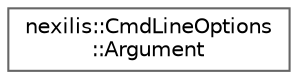 digraph "Graphical Class Hierarchy"
{
 // LATEX_PDF_SIZE
  bgcolor="transparent";
  edge [fontname=Helvetica,fontsize=10,labelfontname=Helvetica,labelfontsize=10];
  node [fontname=Helvetica,fontsize=10,shape=box,height=0.2,width=0.4];
  rankdir="LR";
  Node0 [id="Node000000",label="nexilis::CmdLineOptions\l::Argument",height=0.2,width=0.4,color="grey40", fillcolor="white", style="filled",URL="$d0/de6/classnexilis_1_1CmdLineOptions_1_1Argument.html",tooltip=" "];
}
